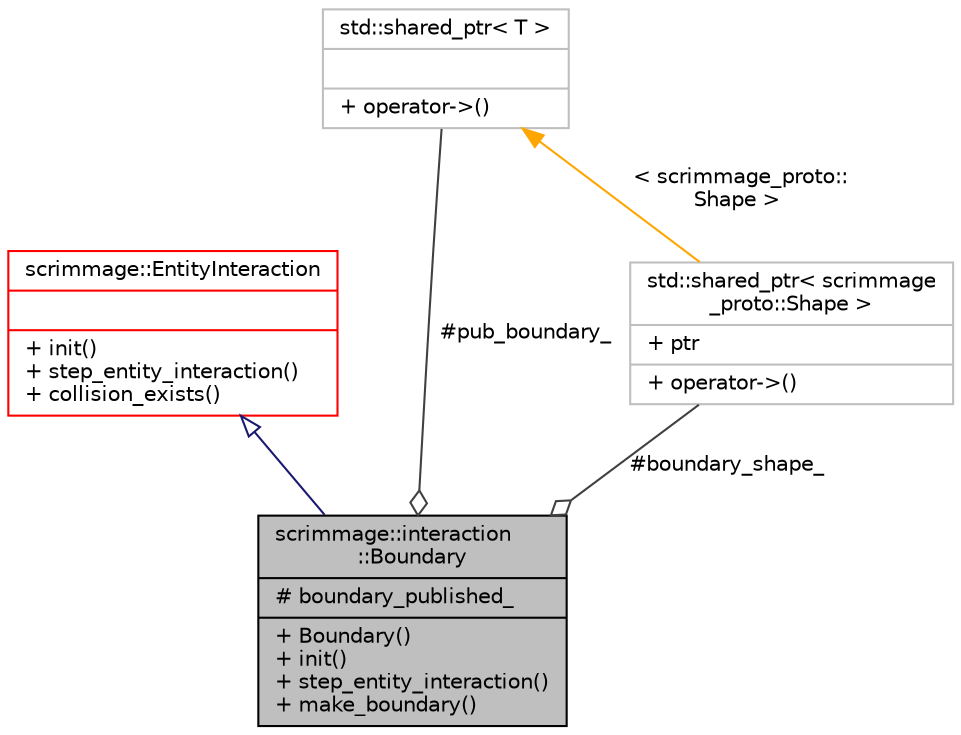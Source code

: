 digraph "scrimmage::interaction::Boundary"
{
 // LATEX_PDF_SIZE
  edge [fontname="Helvetica",fontsize="10",labelfontname="Helvetica",labelfontsize="10"];
  node [fontname="Helvetica",fontsize="10",shape=record];
  Node1 [label="{scrimmage::interaction\l::Boundary\n|# boundary_published_\l|+ Boundary()\l+ init()\l+ step_entity_interaction()\l+ make_boundary()\l}",height=0.2,width=0.4,color="black", fillcolor="grey75", style="filled", fontcolor="black",tooltip=" "];
  Node2 -> Node1 [dir="back",color="midnightblue",fontsize="10",style="solid",arrowtail="onormal",fontname="Helvetica"];
  Node2 [label="{scrimmage::EntityInteraction\n||+ init()\l+ step_entity_interaction()\l+ collision_exists()\l}",height=0.2,width=0.4,color="red", fillcolor="white", style="filled",URL="$classscrimmage_1_1EntityInteraction.html",tooltip=" "];
  Node9 -> Node1 [color="grey25",fontsize="10",style="solid",label=" #pub_boundary_" ,arrowhead="odiamond",fontname="Helvetica"];
  Node9 [label="{std::shared_ptr\< T \>\n||+ operator-\>()\l}",height=0.2,width=0.4,color="grey75", fillcolor="white", style="filled",tooltip="STL class."];
  Node93 -> Node1 [color="grey25",fontsize="10",style="solid",label=" #boundary_shape_" ,arrowhead="odiamond",fontname="Helvetica"];
  Node93 [label="{std::shared_ptr\< scrimmage\l_proto::Shape \>\n|+ ptr\l|+ operator-\>()\l}",height=0.2,width=0.4,color="grey75", fillcolor="white", style="filled",tooltip=" "];
  Node9 -> Node93 [dir="back",color="orange",fontsize="10",style="solid",label=" \< scrimmage_proto::\lShape \>" ,fontname="Helvetica"];
}
